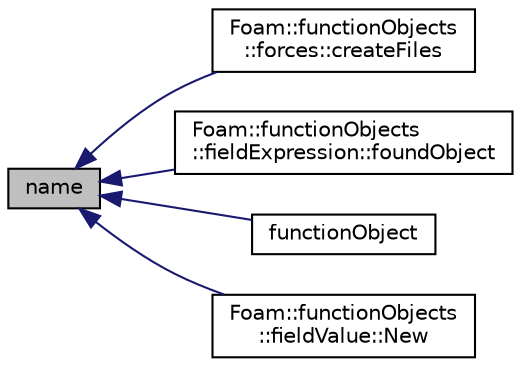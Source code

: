 digraph "name"
{
  bgcolor="transparent";
  edge [fontname="Helvetica",fontsize="10",labelfontname="Helvetica",labelfontsize="10"];
  node [fontname="Helvetica",fontsize="10",shape=record];
  rankdir="LR";
  Node1 [label="name",height=0.2,width=0.4,color="black", fillcolor="grey75", style="filled" fontcolor="black"];
  Node1 -> Node2 [dir="back",color="midnightblue",fontsize="10",style="solid",fontname="Helvetica"];
  Node2 [label="Foam::functionObjects\l::forces::createFiles",height=0.2,width=0.4,color="black",URL="$classFoam_1_1functionObjects_1_1forces.html#a2d6c3afdb1f10dce6be9079532be0091",tooltip="Create the output files. "];
  Node1 -> Node3 [dir="back",color="midnightblue",fontsize="10",style="solid",fontname="Helvetica"];
  Node3 [label="Foam::functionObjects\l::fieldExpression::foundObject",height=0.2,width=0.4,color="black",URL="$classFoam_1_1functionObjects_1_1fieldExpression.html#ae8287a84a7b109d83c4fa28f796ff2b8"];
  Node1 -> Node4 [dir="back",color="midnightblue",fontsize="10",style="solid",fontname="Helvetica"];
  Node4 [label="functionObject",height=0.2,width=0.4,color="black",URL="$classFoam_1_1functionObject.html#ae4d97e506dab2ca089ed4cca2bd65607",tooltip="Construct from components. "];
  Node1 -> Node5 [dir="back",color="midnightblue",fontsize="10",style="solid",fontname="Helvetica"];
  Node5 [label="Foam::functionObjects\l::fieldValue::New",height=0.2,width=0.4,color="black",URL="$classFoam_1_1functionObjects_1_1fieldValue.html#ab52cee0d4696b915b0442739da61c42a",tooltip="Return a reference to the selected fieldValue. "];
}
